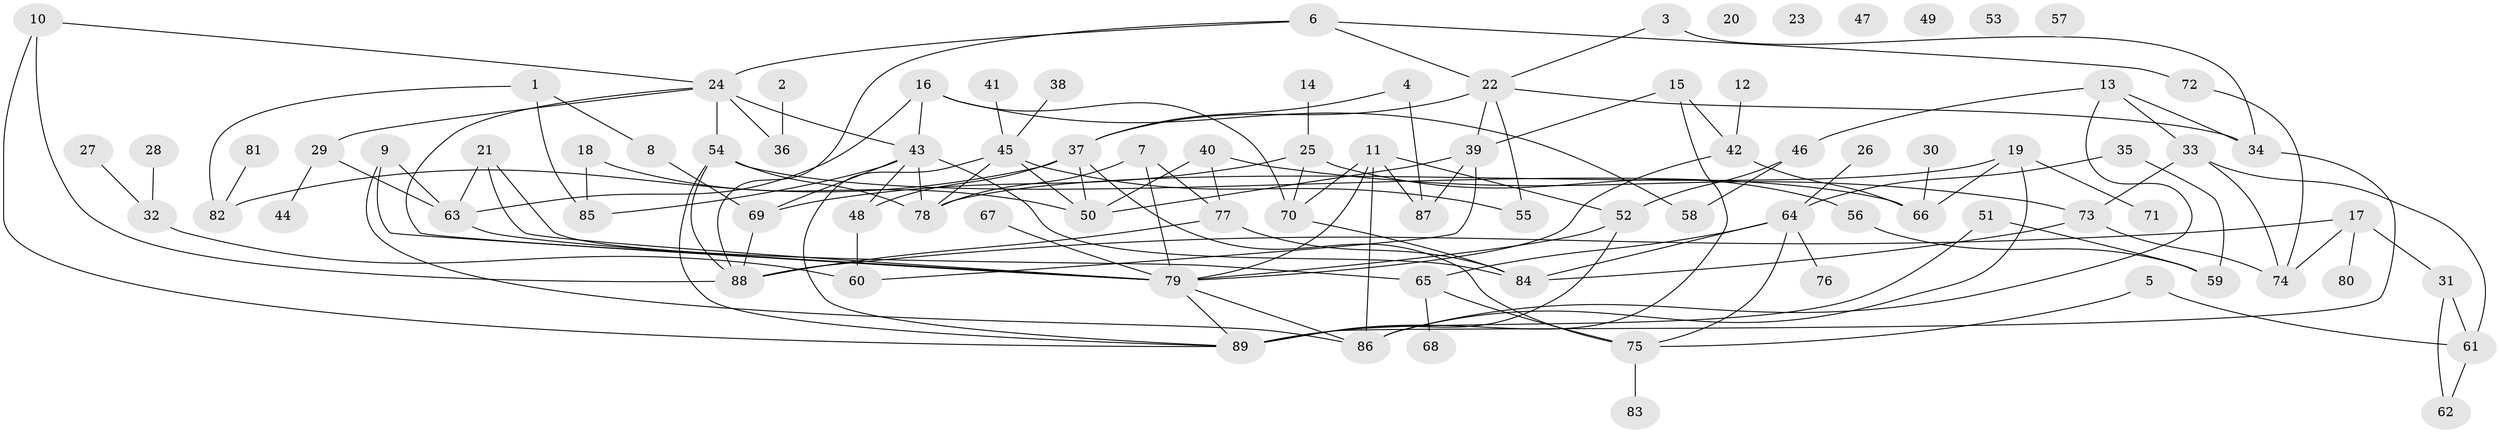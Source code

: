 // Generated by graph-tools (version 1.1) at 2025/49/03/09/25 03:49:06]
// undirected, 89 vertices, 137 edges
graph export_dot {
graph [start="1"]
  node [color=gray90,style=filled];
  1;
  2;
  3;
  4;
  5;
  6;
  7;
  8;
  9;
  10;
  11;
  12;
  13;
  14;
  15;
  16;
  17;
  18;
  19;
  20;
  21;
  22;
  23;
  24;
  25;
  26;
  27;
  28;
  29;
  30;
  31;
  32;
  33;
  34;
  35;
  36;
  37;
  38;
  39;
  40;
  41;
  42;
  43;
  44;
  45;
  46;
  47;
  48;
  49;
  50;
  51;
  52;
  53;
  54;
  55;
  56;
  57;
  58;
  59;
  60;
  61;
  62;
  63;
  64;
  65;
  66;
  67;
  68;
  69;
  70;
  71;
  72;
  73;
  74;
  75;
  76;
  77;
  78;
  79;
  80;
  81;
  82;
  83;
  84;
  85;
  86;
  87;
  88;
  89;
  1 -- 8;
  1 -- 82;
  1 -- 85;
  2 -- 36;
  3 -- 22;
  3 -- 34;
  4 -- 37;
  4 -- 87;
  5 -- 61;
  5 -- 75;
  6 -- 22;
  6 -- 24;
  6 -- 72;
  6 -- 88;
  7 -- 77;
  7 -- 78;
  7 -- 79;
  8 -- 69;
  9 -- 63;
  9 -- 79;
  9 -- 86;
  10 -- 24;
  10 -- 88;
  10 -- 89;
  11 -- 52;
  11 -- 70;
  11 -- 79;
  11 -- 86;
  11 -- 87;
  12 -- 42;
  13 -- 33;
  13 -- 34;
  13 -- 46;
  13 -- 86;
  14 -- 25;
  15 -- 39;
  15 -- 42;
  15 -- 89;
  16 -- 43;
  16 -- 58;
  16 -- 63;
  16 -- 70;
  17 -- 31;
  17 -- 74;
  17 -- 80;
  17 -- 88;
  18 -- 50;
  18 -- 85;
  19 -- 66;
  19 -- 71;
  19 -- 78;
  19 -- 86;
  21 -- 63;
  21 -- 65;
  21 -- 79;
  22 -- 34;
  22 -- 37;
  22 -- 39;
  22 -- 55;
  24 -- 29;
  24 -- 36;
  24 -- 43;
  24 -- 54;
  24 -- 79;
  25 -- 56;
  25 -- 69;
  25 -- 70;
  26 -- 64;
  27 -- 32;
  28 -- 32;
  29 -- 44;
  29 -- 63;
  30 -- 66;
  31 -- 61;
  31 -- 62;
  32 -- 60;
  33 -- 61;
  33 -- 73;
  33 -- 74;
  34 -- 89;
  35 -- 59;
  35 -- 64;
  37 -- 48;
  37 -- 50;
  37 -- 75;
  37 -- 82;
  38 -- 45;
  39 -- 50;
  39 -- 60;
  39 -- 87;
  40 -- 50;
  40 -- 73;
  40 -- 77;
  41 -- 45;
  42 -- 66;
  42 -- 79;
  43 -- 48;
  43 -- 69;
  43 -- 78;
  43 -- 84;
  43 -- 85;
  45 -- 50;
  45 -- 55;
  45 -- 78;
  45 -- 89;
  46 -- 52;
  46 -- 58;
  48 -- 60;
  51 -- 59;
  51 -- 89;
  52 -- 79;
  52 -- 89;
  54 -- 66;
  54 -- 78;
  54 -- 88;
  54 -- 89;
  56 -- 59;
  61 -- 62;
  63 -- 79;
  64 -- 65;
  64 -- 75;
  64 -- 76;
  64 -- 84;
  65 -- 68;
  65 -- 75;
  67 -- 79;
  69 -- 88;
  70 -- 84;
  72 -- 74;
  73 -- 74;
  73 -- 84;
  75 -- 83;
  77 -- 84;
  77 -- 88;
  79 -- 86;
  79 -- 89;
  81 -- 82;
}
